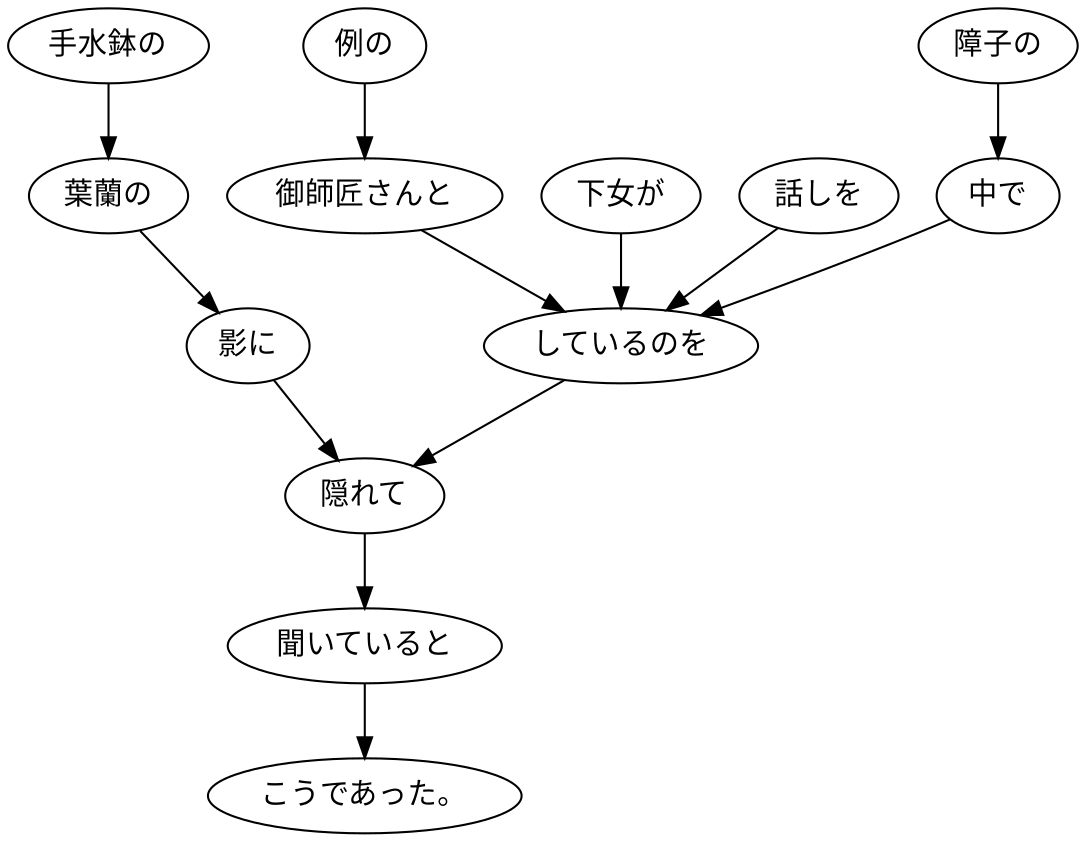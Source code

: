 digraph graph918 {
	node0 [label="障子の"];
	node1 [label="中で"];
	node2 [label="例の"];
	node3 [label="御師匠さんと"];
	node4 [label="下女が"];
	node5 [label="話しを"];
	node6 [label="しているのを"];
	node7 [label="手水鉢の"];
	node8 [label="葉蘭の"];
	node9 [label="影に"];
	node10 [label="隠れて"];
	node11 [label="聞いていると"];
	node12 [label="こうであった。"];
	node0 -> node1;
	node1 -> node6;
	node2 -> node3;
	node3 -> node6;
	node4 -> node6;
	node5 -> node6;
	node6 -> node10;
	node7 -> node8;
	node8 -> node9;
	node9 -> node10;
	node10 -> node11;
	node11 -> node12;
}
